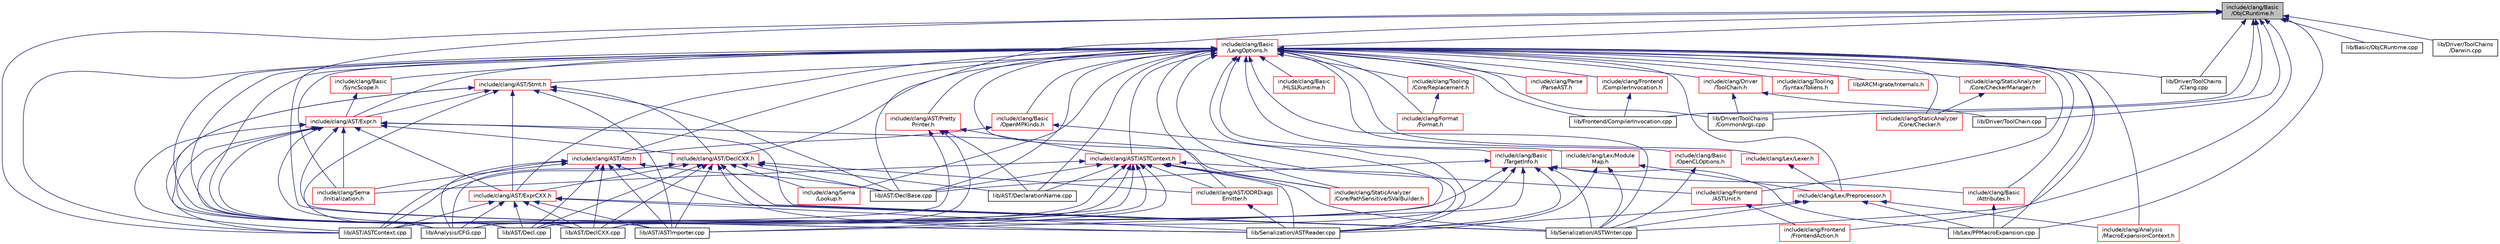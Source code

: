 digraph "include/clang/Basic/ObjCRuntime.h"
{
 // LATEX_PDF_SIZE
  bgcolor="transparent";
  edge [fontname="Helvetica",fontsize="10",labelfontname="Helvetica",labelfontsize="10"];
  node [fontname="Helvetica",fontsize="10",shape=record];
  Node1 [label="include/clang/Basic\l/ObjCRuntime.h",height=0.2,width=0.4,color="black", fillcolor="grey75", style="filled", fontcolor="black",tooltip=" "];
  Node1 -> Node2 [dir="back",color="midnightblue",fontsize="10",style="solid",fontname="Helvetica"];
  Node2 [label="include/clang/Basic\l/LangOptions.h",height=0.2,width=0.4,color="red",URL="$LangOptions_8h.html",tooltip=" "];
  Node2 -> Node3 [dir="back",color="midnightblue",fontsize="10",style="solid",fontname="Helvetica"];
  Node3 [label="include/clang/Analysis\l/MacroExpansionContext.h",height=0.2,width=0.4,color="red",URL="$MacroExpansionContext_8h.html",tooltip=" "];
  Node2 -> Node13 [dir="back",color="midnightblue",fontsize="10",style="solid",fontname="Helvetica"];
  Node13 [label="include/clang/AST/ASTContext.h",height=0.2,width=0.4,color="red",URL="$ASTContext_8h.html",tooltip=" "];
  Node13 -> Node657 [dir="back",color="midnightblue",fontsize="10",style="solid",fontname="Helvetica"];
  Node657 [label="include/clang/AST/ODRDiags\lEmitter.h",height=0.2,width=0.4,color="red",URL="$ODRDiagsEmitter_8h.html",tooltip=" "];
  Node657 -> Node253 [dir="back",color="midnightblue",fontsize="10",style="solid",fontname="Helvetica"];
  Node253 [label="lib/Serialization/ASTReader.cpp",height=0.2,width=0.4,color="black",URL="$ASTReader_8cpp.html",tooltip=" "];
  Node13 -> Node676 [dir="back",color="midnightblue",fontsize="10",style="solid",fontname="Helvetica"];
  Node676 [label="include/clang/Frontend\l/ASTUnit.h",height=0.2,width=0.4,color="red",URL="$ASTUnit_8h.html",tooltip=" "];
  Node676 -> Node677 [dir="back",color="midnightblue",fontsize="10",style="solid",fontname="Helvetica"];
  Node677 [label="include/clang/Frontend\l/FrontendAction.h",height=0.2,width=0.4,color="red",URL="$FrontendAction_8h.html",tooltip=" "];
  Node13 -> Node641 [dir="back",color="midnightblue",fontsize="10",style="solid",fontname="Helvetica"];
  Node641 [label="include/clang/Sema\l/Initialization.h",height=0.2,width=0.4,color="red",URL="$Initialization_8h.html",tooltip=" "];
  Node13 -> Node609 [dir="back",color="midnightblue",fontsize="10",style="solid",fontname="Helvetica"];
  Node609 [label="include/clang/StaticAnalyzer\l/Core/PathSensitive/SValBuilder.h",height=0.2,width=0.4,color="red",URL="$SValBuilder_8h.html",tooltip=" "];
  Node13 -> Node325 [dir="back",color="midnightblue",fontsize="10",style="solid",fontname="Helvetica"];
  Node325 [label="lib/Analysis/CFG.cpp",height=0.2,width=0.4,color="black",URL="$CFG_8cpp.html",tooltip=" "];
  Node13 -> Node76 [dir="back",color="midnightblue",fontsize="10",style="solid",fontname="Helvetica"];
  Node76 [label="lib/AST/ASTContext.cpp",height=0.2,width=0.4,color="black",URL="$ASTContext_8cpp.html",tooltip=" "];
  Node13 -> Node101 [dir="back",color="midnightblue",fontsize="10",style="solid",fontname="Helvetica"];
  Node101 [label="lib/AST/ASTImporter.cpp",height=0.2,width=0.4,color="black",URL="$ASTImporter_8cpp.html",tooltip=" "];
  Node13 -> Node245 [dir="back",color="midnightblue",fontsize="10",style="solid",fontname="Helvetica"];
  Node245 [label="lib/AST/Decl.cpp",height=0.2,width=0.4,color="black",URL="$Decl_8cpp.html",tooltip=" "];
  Node13 -> Node647 [dir="back",color="midnightblue",fontsize="10",style="solid",fontname="Helvetica"];
  Node647 [label="lib/AST/DeclarationName.cpp",height=0.2,width=0.4,color="black",URL="$DeclarationName_8cpp.html",tooltip=" "];
  Node13 -> Node73 [dir="back",color="midnightblue",fontsize="10",style="solid",fontname="Helvetica"];
  Node73 [label="lib/AST/DeclBase.cpp",height=0.2,width=0.4,color="black",URL="$DeclBase_8cpp.html",tooltip=" "];
  Node13 -> Node260 [dir="back",color="midnightblue",fontsize="10",style="solid",fontname="Helvetica"];
  Node260 [label="lib/AST/DeclCXX.cpp",height=0.2,width=0.4,color="black",URL="$DeclCXX_8cpp.html",tooltip=" "];
  Node13 -> Node253 [dir="back",color="midnightblue",fontsize="10",style="solid",fontname="Helvetica"];
  Node13 -> Node46 [dir="back",color="midnightblue",fontsize="10",style="solid",fontname="Helvetica"];
  Node46 [label="lib/Serialization/ASTWriter.cpp",height=0.2,width=0.4,color="black",URL="$ASTWriter_8cpp.html",tooltip=" "];
  Node2 -> Node743 [dir="back",color="midnightblue",fontsize="10",style="solid",fontname="Helvetica"];
  Node743 [label="include/clang/AST/Attr.h",height=0.2,width=0.4,color="red",URL="$Attr_8h.html",tooltip=" "];
  Node743 -> Node641 [dir="back",color="midnightblue",fontsize="10",style="solid",fontname="Helvetica"];
  Node743 -> Node325 [dir="back",color="midnightblue",fontsize="10",style="solid",fontname="Helvetica"];
  Node743 -> Node76 [dir="back",color="midnightblue",fontsize="10",style="solid",fontname="Helvetica"];
  Node743 -> Node101 [dir="back",color="midnightblue",fontsize="10",style="solid",fontname="Helvetica"];
  Node743 -> Node245 [dir="back",color="midnightblue",fontsize="10",style="solid",fontname="Helvetica"];
  Node743 -> Node73 [dir="back",color="midnightblue",fontsize="10",style="solid",fontname="Helvetica"];
  Node743 -> Node260 [dir="back",color="midnightblue",fontsize="10",style="solid",fontname="Helvetica"];
  Node743 -> Node46 [dir="back",color="midnightblue",fontsize="10",style="solid",fontname="Helvetica"];
  Node2 -> Node748 [dir="back",color="midnightblue",fontsize="10",style="solid",fontname="Helvetica"];
  Node748 [label="include/clang/AST/DeclCXX.h",height=0.2,width=0.4,color="red",URL="$DeclCXX_8h.html",tooltip=" "];
  Node748 -> Node413 [dir="back",color="midnightblue",fontsize="10",style="solid",fontname="Helvetica"];
  Node413 [label="include/clang/AST/ExprCXX.h",height=0.2,width=0.4,color="red",URL="$ExprCXX_8h.html",tooltip=" "];
  Node413 -> Node325 [dir="back",color="midnightblue",fontsize="10",style="solid",fontname="Helvetica"];
  Node413 -> Node76 [dir="back",color="midnightblue",fontsize="10",style="solid",fontname="Helvetica"];
  Node413 -> Node101 [dir="back",color="midnightblue",fontsize="10",style="solid",fontname="Helvetica"];
  Node413 -> Node245 [dir="back",color="midnightblue",fontsize="10",style="solid",fontname="Helvetica"];
  Node413 -> Node260 [dir="back",color="midnightblue",fontsize="10",style="solid",fontname="Helvetica"];
  Node413 -> Node253 [dir="back",color="midnightblue",fontsize="10",style="solid",fontname="Helvetica"];
  Node413 -> Node46 [dir="back",color="midnightblue",fontsize="10",style="solid",fontname="Helvetica"];
  Node748 -> Node657 [dir="back",color="midnightblue",fontsize="10",style="solid",fontname="Helvetica"];
  Node748 -> Node366 [dir="back",color="midnightblue",fontsize="10",style="solid",fontname="Helvetica"];
  Node366 [label="include/clang/Sema\l/Lookup.h",height=0.2,width=0.4,color="red",URL="$Sema_2Lookup_8h.html",tooltip=" "];
  Node748 -> Node325 [dir="back",color="midnightblue",fontsize="10",style="solid",fontname="Helvetica"];
  Node748 -> Node76 [dir="back",color="midnightblue",fontsize="10",style="solid",fontname="Helvetica"];
  Node748 -> Node101 [dir="back",color="midnightblue",fontsize="10",style="solid",fontname="Helvetica"];
  Node748 -> Node245 [dir="back",color="midnightblue",fontsize="10",style="solid",fontname="Helvetica"];
  Node748 -> Node647 [dir="back",color="midnightblue",fontsize="10",style="solid",fontname="Helvetica"];
  Node748 -> Node73 [dir="back",color="midnightblue",fontsize="10",style="solid",fontname="Helvetica"];
  Node748 -> Node260 [dir="back",color="midnightblue",fontsize="10",style="solid",fontname="Helvetica"];
  Node748 -> Node253 [dir="back",color="midnightblue",fontsize="10",style="solid",fontname="Helvetica"];
  Node748 -> Node46 [dir="back",color="midnightblue",fontsize="10",style="solid",fontname="Helvetica"];
  Node2 -> Node794 [dir="back",color="midnightblue",fontsize="10",style="solid",fontname="Helvetica"];
  Node794 [label="include/clang/AST/Expr.h",height=0.2,width=0.4,color="red",URL="$Expr_8h.html",tooltip=" "];
  Node794 -> Node748 [dir="back",color="midnightblue",fontsize="10",style="solid",fontname="Helvetica"];
  Node794 -> Node413 [dir="back",color="midnightblue",fontsize="10",style="solid",fontname="Helvetica"];
  Node794 -> Node641 [dir="back",color="midnightblue",fontsize="10",style="solid",fontname="Helvetica"];
  Node794 -> Node609 [dir="back",color="midnightblue",fontsize="10",style="solid",fontname="Helvetica"];
  Node794 -> Node325 [dir="back",color="midnightblue",fontsize="10",style="solid",fontname="Helvetica"];
  Node794 -> Node76 [dir="back",color="midnightblue",fontsize="10",style="solid",fontname="Helvetica"];
  Node794 -> Node101 [dir="back",color="midnightblue",fontsize="10",style="solid",fontname="Helvetica"];
  Node794 -> Node245 [dir="back",color="midnightblue",fontsize="10",style="solid",fontname="Helvetica"];
  Node794 -> Node260 [dir="back",color="midnightblue",fontsize="10",style="solid",fontname="Helvetica"];
  Node794 -> Node253 [dir="back",color="midnightblue",fontsize="10",style="solid",fontname="Helvetica"];
  Node794 -> Node46 [dir="back",color="midnightblue",fontsize="10",style="solid",fontname="Helvetica"];
  Node2 -> Node413 [dir="back",color="midnightblue",fontsize="10",style="solid",fontname="Helvetica"];
  Node2 -> Node657 [dir="back",color="midnightblue",fontsize="10",style="solid",fontname="Helvetica"];
  Node2 -> Node814 [dir="back",color="midnightblue",fontsize="10",style="solid",fontname="Helvetica"];
  Node814 [label="include/clang/AST/Pretty\lPrinter.h",height=0.2,width=0.4,color="red",URL="$PrettyPrinter_8h.html",tooltip=" "];
  Node814 -> Node13 [dir="back",color="midnightblue",fontsize="10",style="solid",fontname="Helvetica"];
  Node814 -> Node325 [dir="back",color="midnightblue",fontsize="10",style="solid",fontname="Helvetica"];
  Node814 -> Node245 [dir="back",color="midnightblue",fontsize="10",style="solid",fontname="Helvetica"];
  Node814 -> Node647 [dir="back",color="midnightblue",fontsize="10",style="solid",fontname="Helvetica"];
  Node2 -> Node815 [dir="back",color="midnightblue",fontsize="10",style="solid",fontname="Helvetica"];
  Node815 [label="include/clang/AST/Stmt.h",height=0.2,width=0.4,color="red",URL="$Stmt_8h.html",tooltip=" "];
  Node815 -> Node748 [dir="back",color="midnightblue",fontsize="10",style="solid",fontname="Helvetica"];
  Node815 -> Node794 [dir="back",color="midnightblue",fontsize="10",style="solid",fontname="Helvetica"];
  Node815 -> Node413 [dir="back",color="midnightblue",fontsize="10",style="solid",fontname="Helvetica"];
  Node815 -> Node325 [dir="back",color="midnightblue",fontsize="10",style="solid",fontname="Helvetica"];
  Node815 -> Node76 [dir="back",color="midnightblue",fontsize="10",style="solid",fontname="Helvetica"];
  Node815 -> Node101 [dir="back",color="midnightblue",fontsize="10",style="solid",fontname="Helvetica"];
  Node815 -> Node245 [dir="back",color="midnightblue",fontsize="10",style="solid",fontname="Helvetica"];
  Node815 -> Node73 [dir="back",color="midnightblue",fontsize="10",style="solid",fontname="Helvetica"];
  Node2 -> Node824 [dir="back",color="midnightblue",fontsize="10",style="solid",fontname="Helvetica"];
  Node824 [label="include/clang/Basic\l/Attributes.h",height=0.2,width=0.4,color="red",URL="$Attributes_8h.html",tooltip=" "];
  Node824 -> Node826 [dir="back",color="midnightblue",fontsize="10",style="solid",fontname="Helvetica"];
  Node826 [label="lib/Lex/PPMacroExpansion.cpp",height=0.2,width=0.4,color="black",URL="$PPMacroExpansion_8cpp.html",tooltip=" "];
  Node2 -> Node827 [dir="back",color="midnightblue",fontsize="10",style="solid",fontname="Helvetica"];
  Node827 [label="include/clang/Basic\l/HLSLRuntime.h",height=0.2,width=0.4,color="red",URL="$HLSLRuntime_8h.html",tooltip=" "];
  Node2 -> Node829 [dir="back",color="midnightblue",fontsize="10",style="solid",fontname="Helvetica"];
  Node829 [label="include/clang/Basic\l/OpenCLOptions.h",height=0.2,width=0.4,color="red",URL="$OpenCLOptions_8h.html",tooltip=" "];
  Node829 -> Node46 [dir="back",color="midnightblue",fontsize="10",style="solid",fontname="Helvetica"];
  Node2 -> Node900 [dir="back",color="midnightblue",fontsize="10",style="solid",fontname="Helvetica"];
  Node900 [label="include/clang/Basic\l/OpenMPKinds.h",height=0.2,width=0.4,color="red",URL="$OpenMPKinds_8h.html",tooltip=" "];
  Node900 -> Node743 [dir="back",color="midnightblue",fontsize="10",style="solid",fontname="Helvetica"];
  Node900 -> Node253 [dir="back",color="midnightblue",fontsize="10",style="solid",fontname="Helvetica"];
  Node2 -> Node902 [dir="back",color="midnightblue",fontsize="10",style="solid",fontname="Helvetica"];
  Node902 [label="include/clang/Basic\l/SyncScope.h",height=0.2,width=0.4,color="red",URL="$SyncScope_8h.html",tooltip=" "];
  Node902 -> Node794 [dir="back",color="midnightblue",fontsize="10",style="solid",fontname="Helvetica"];
  Node2 -> Node831 [dir="back",color="midnightblue",fontsize="10",style="solid",fontname="Helvetica"];
  Node831 [label="include/clang/Basic\l/TargetInfo.h",height=0.2,width=0.4,color="red",URL="$include_2clang_2Basic_2TargetInfo_8h.html",tooltip=" "];
  Node831 -> Node824 [dir="back",color="midnightblue",fontsize="10",style="solid",fontname="Helvetica"];
  Node831 -> Node76 [dir="back",color="midnightblue",fontsize="10",style="solid",fontname="Helvetica"];
  Node831 -> Node245 [dir="back",color="midnightblue",fontsize="10",style="solid",fontname="Helvetica"];
  Node831 -> Node73 [dir="back",color="midnightblue",fontsize="10",style="solid",fontname="Helvetica"];
  Node831 -> Node260 [dir="back",color="midnightblue",fontsize="10",style="solid",fontname="Helvetica"];
  Node831 -> Node826 [dir="back",color="midnightblue",fontsize="10",style="solid",fontname="Helvetica"];
  Node831 -> Node253 [dir="back",color="midnightblue",fontsize="10",style="solid",fontname="Helvetica"];
  Node831 -> Node46 [dir="back",color="midnightblue",fontsize="10",style="solid",fontname="Helvetica"];
  Node2 -> Node903 [dir="back",color="midnightblue",fontsize="10",style="solid",fontname="Helvetica"];
  Node903 [label="include/clang/Driver\l/ToolChain.h",height=0.2,width=0.4,color="red",URL="$ToolChain_8h.html",tooltip=" "];
  Node903 -> Node914 [dir="back",color="midnightblue",fontsize="10",style="solid",fontname="Helvetica"];
  Node914 [label="lib/Driver/ToolChain.cpp",height=0.2,width=0.4,color="black",URL="$ToolChain_8cpp.html",tooltip=" "];
  Node903 -> Node919 [dir="back",color="midnightblue",fontsize="10",style="solid",fontname="Helvetica"];
  Node919 [label="lib/Driver/ToolChains\l/CommonArgs.cpp",height=0.2,width=0.4,color="black",URL="$CommonArgs_8cpp.html",tooltip=" "];
  Node2 -> Node1035 [dir="back",color="midnightblue",fontsize="10",style="solid",fontname="Helvetica"];
  Node1035 [label="include/clang/Format\l/Format.h",height=0.2,width=0.4,color="red",URL="$Format_8h.html",tooltip=" "];
  Node2 -> Node676 [dir="back",color="midnightblue",fontsize="10",style="solid",fontname="Helvetica"];
  Node2 -> Node432 [dir="back",color="midnightblue",fontsize="10",style="solid",fontname="Helvetica"];
  Node432 [label="include/clang/Frontend\l/CompilerInvocation.h",height=0.2,width=0.4,color="red",URL="$CompilerInvocation_8h.html",tooltip=" "];
  Node432 -> Node443 [dir="back",color="midnightblue",fontsize="10",style="solid",fontname="Helvetica"];
  Node443 [label="lib/Frontend/CompilerInvocation.cpp",height=0.2,width=0.4,color="black",URL="$CompilerInvocation_8cpp.html",tooltip=" "];
  Node2 -> Node677 [dir="back",color="midnightblue",fontsize="10",style="solid",fontname="Helvetica"];
  Node2 -> Node1075 [dir="back",color="midnightblue",fontsize="10",style="solid",fontname="Helvetica"];
  Node1075 [label="include/clang/Lex/Lexer.h",height=0.2,width=0.4,color="red",URL="$Lexer_8h.html",tooltip=" "];
  Node1075 -> Node1077 [dir="back",color="midnightblue",fontsize="10",style="solid",fontname="Helvetica"];
  Node1077 [label="include/clang/Lex/Preprocessor.h",height=0.2,width=0.4,color="red",URL="$Preprocessor_8h.html",tooltip=" "];
  Node1077 -> Node3 [dir="back",color="midnightblue",fontsize="10",style="solid",fontname="Helvetica"];
  Node1077 -> Node826 [dir="back",color="midnightblue",fontsize="10",style="solid",fontname="Helvetica"];
  Node1077 -> Node253 [dir="back",color="midnightblue",fontsize="10",style="solid",fontname="Helvetica"];
  Node1077 -> Node46 [dir="back",color="midnightblue",fontsize="10",style="solid",fontname="Helvetica"];
  Node2 -> Node1119 [dir="back",color="midnightblue",fontsize="10",style="solid",fontname="Helvetica"];
  Node1119 [label="include/clang/Lex/Module\lMap.h",height=0.2,width=0.4,color="red",URL="$ModuleMap_8h.html",tooltip=" "];
  Node1119 -> Node1077 [dir="back",color="midnightblue",fontsize="10",style="solid",fontname="Helvetica"];
  Node1119 -> Node253 [dir="back",color="midnightblue",fontsize="10",style="solid",fontname="Helvetica"];
  Node1119 -> Node46 [dir="back",color="midnightblue",fontsize="10",style="solid",fontname="Helvetica"];
  Node2 -> Node1077 [dir="back",color="midnightblue",fontsize="10",style="solid",fontname="Helvetica"];
  Node2 -> Node1126 [dir="back",color="midnightblue",fontsize="10",style="solid",fontname="Helvetica"];
  Node1126 [label="include/clang/Parse\l/ParseAST.h",height=0.2,width=0.4,color="red",URL="$ParseAST_8h.html",tooltip=" "];
  Node2 -> Node641 [dir="back",color="midnightblue",fontsize="10",style="solid",fontname="Helvetica"];
  Node2 -> Node366 [dir="back",color="midnightblue",fontsize="10",style="solid",fontname="Helvetica"];
  Node2 -> Node578 [dir="back",color="midnightblue",fontsize="10",style="solid",fontname="Helvetica"];
  Node578 [label="include/clang/StaticAnalyzer\l/Core/Checker.h",height=0.2,width=0.4,color="red",URL="$Checker_8h.html",tooltip=" "];
  Node2 -> Node581 [dir="back",color="midnightblue",fontsize="10",style="solid",fontname="Helvetica"];
  Node581 [label="include/clang/StaticAnalyzer\l/Core/CheckerManager.h",height=0.2,width=0.4,color="red",URL="$CheckerManager_8h.html",tooltip=" "];
  Node581 -> Node578 [dir="back",color="midnightblue",fontsize="10",style="solid",fontname="Helvetica"];
  Node2 -> Node609 [dir="back",color="midnightblue",fontsize="10",style="solid",fontname="Helvetica"];
  Node2 -> Node1127 [dir="back",color="midnightblue",fontsize="10",style="solid",fontname="Helvetica"];
  Node1127 [label="include/clang/Tooling\l/Core/Replacement.h",height=0.2,width=0.4,color="red",URL="$Replacement_8h.html",tooltip=" "];
  Node1127 -> Node1035 [dir="back",color="midnightblue",fontsize="10",style="solid",fontname="Helvetica"];
  Node2 -> Node1134 [dir="back",color="midnightblue",fontsize="10",style="solid",fontname="Helvetica"];
  Node1134 [label="include/clang/Tooling\l/Syntax/Tokens.h",height=0.2,width=0.4,color="red",URL="$Tokens_8h.html",tooltip=" "];
  Node2 -> Node325 [dir="back",color="midnightblue",fontsize="10",style="solid",fontname="Helvetica"];
  Node2 -> Node1139 [dir="back",color="midnightblue",fontsize="10",style="solid",fontname="Helvetica"];
  Node1139 [label="lib/ARCMigrate/Internals.h",height=0.2,width=0.4,color="red",URL="$Internals_8h.html",tooltip=" "];
  Node2 -> Node76 [dir="back",color="midnightblue",fontsize="10",style="solid",fontname="Helvetica"];
  Node2 -> Node101 [dir="back",color="midnightblue",fontsize="10",style="solid",fontname="Helvetica"];
  Node2 -> Node245 [dir="back",color="midnightblue",fontsize="10",style="solid",fontname="Helvetica"];
  Node2 -> Node647 [dir="back",color="midnightblue",fontsize="10",style="solid",fontname="Helvetica"];
  Node2 -> Node73 [dir="back",color="midnightblue",fontsize="10",style="solid",fontname="Helvetica"];
  Node2 -> Node260 [dir="back",color="midnightblue",fontsize="10",style="solid",fontname="Helvetica"];
  Node2 -> Node916 [dir="back",color="midnightblue",fontsize="10",style="solid",fontname="Helvetica"];
  Node916 [label="lib/Driver/ToolChains\l/Clang.cpp",height=0.2,width=0.4,color="black",URL="$Clang_8cpp.html",tooltip=" "];
  Node2 -> Node919 [dir="back",color="midnightblue",fontsize="10",style="solid",fontname="Helvetica"];
  Node2 -> Node443 [dir="back",color="midnightblue",fontsize="10",style="solid",fontname="Helvetica"];
  Node2 -> Node826 [dir="back",color="midnightblue",fontsize="10",style="solid",fontname="Helvetica"];
  Node2 -> Node253 [dir="back",color="midnightblue",fontsize="10",style="solid",fontname="Helvetica"];
  Node2 -> Node46 [dir="back",color="midnightblue",fontsize="10",style="solid",fontname="Helvetica"];
  Node1 -> Node76 [dir="back",color="midnightblue",fontsize="10",style="solid",fontname="Helvetica"];
  Node1 -> Node73 [dir="back",color="midnightblue",fontsize="10",style="solid",fontname="Helvetica"];
  Node1 -> Node1143 [dir="back",color="midnightblue",fontsize="10",style="solid",fontname="Helvetica"];
  Node1143 [label="lib/Basic/ObjCRuntime.cpp",height=0.2,width=0.4,color="black",URL="$ObjCRuntime_8cpp.html",tooltip=" "];
  Node1 -> Node914 [dir="back",color="midnightblue",fontsize="10",style="solid",fontname="Helvetica"];
  Node1 -> Node916 [dir="back",color="midnightblue",fontsize="10",style="solid",fontname="Helvetica"];
  Node1 -> Node919 [dir="back",color="midnightblue",fontsize="10",style="solid",fontname="Helvetica"];
  Node1 -> Node982 [dir="back",color="midnightblue",fontsize="10",style="solid",fontname="Helvetica"];
  Node982 [label="lib/Driver/ToolChains\l/Darwin.cpp",height=0.2,width=0.4,color="black",URL="$Darwin_8cpp.html",tooltip=" "];
  Node1 -> Node443 [dir="back",color="midnightblue",fontsize="10",style="solid",fontname="Helvetica"];
  Node1 -> Node826 [dir="back",color="midnightblue",fontsize="10",style="solid",fontname="Helvetica"];
  Node1 -> Node253 [dir="back",color="midnightblue",fontsize="10",style="solid",fontname="Helvetica"];
  Node1 -> Node46 [dir="back",color="midnightblue",fontsize="10",style="solid",fontname="Helvetica"];
}
